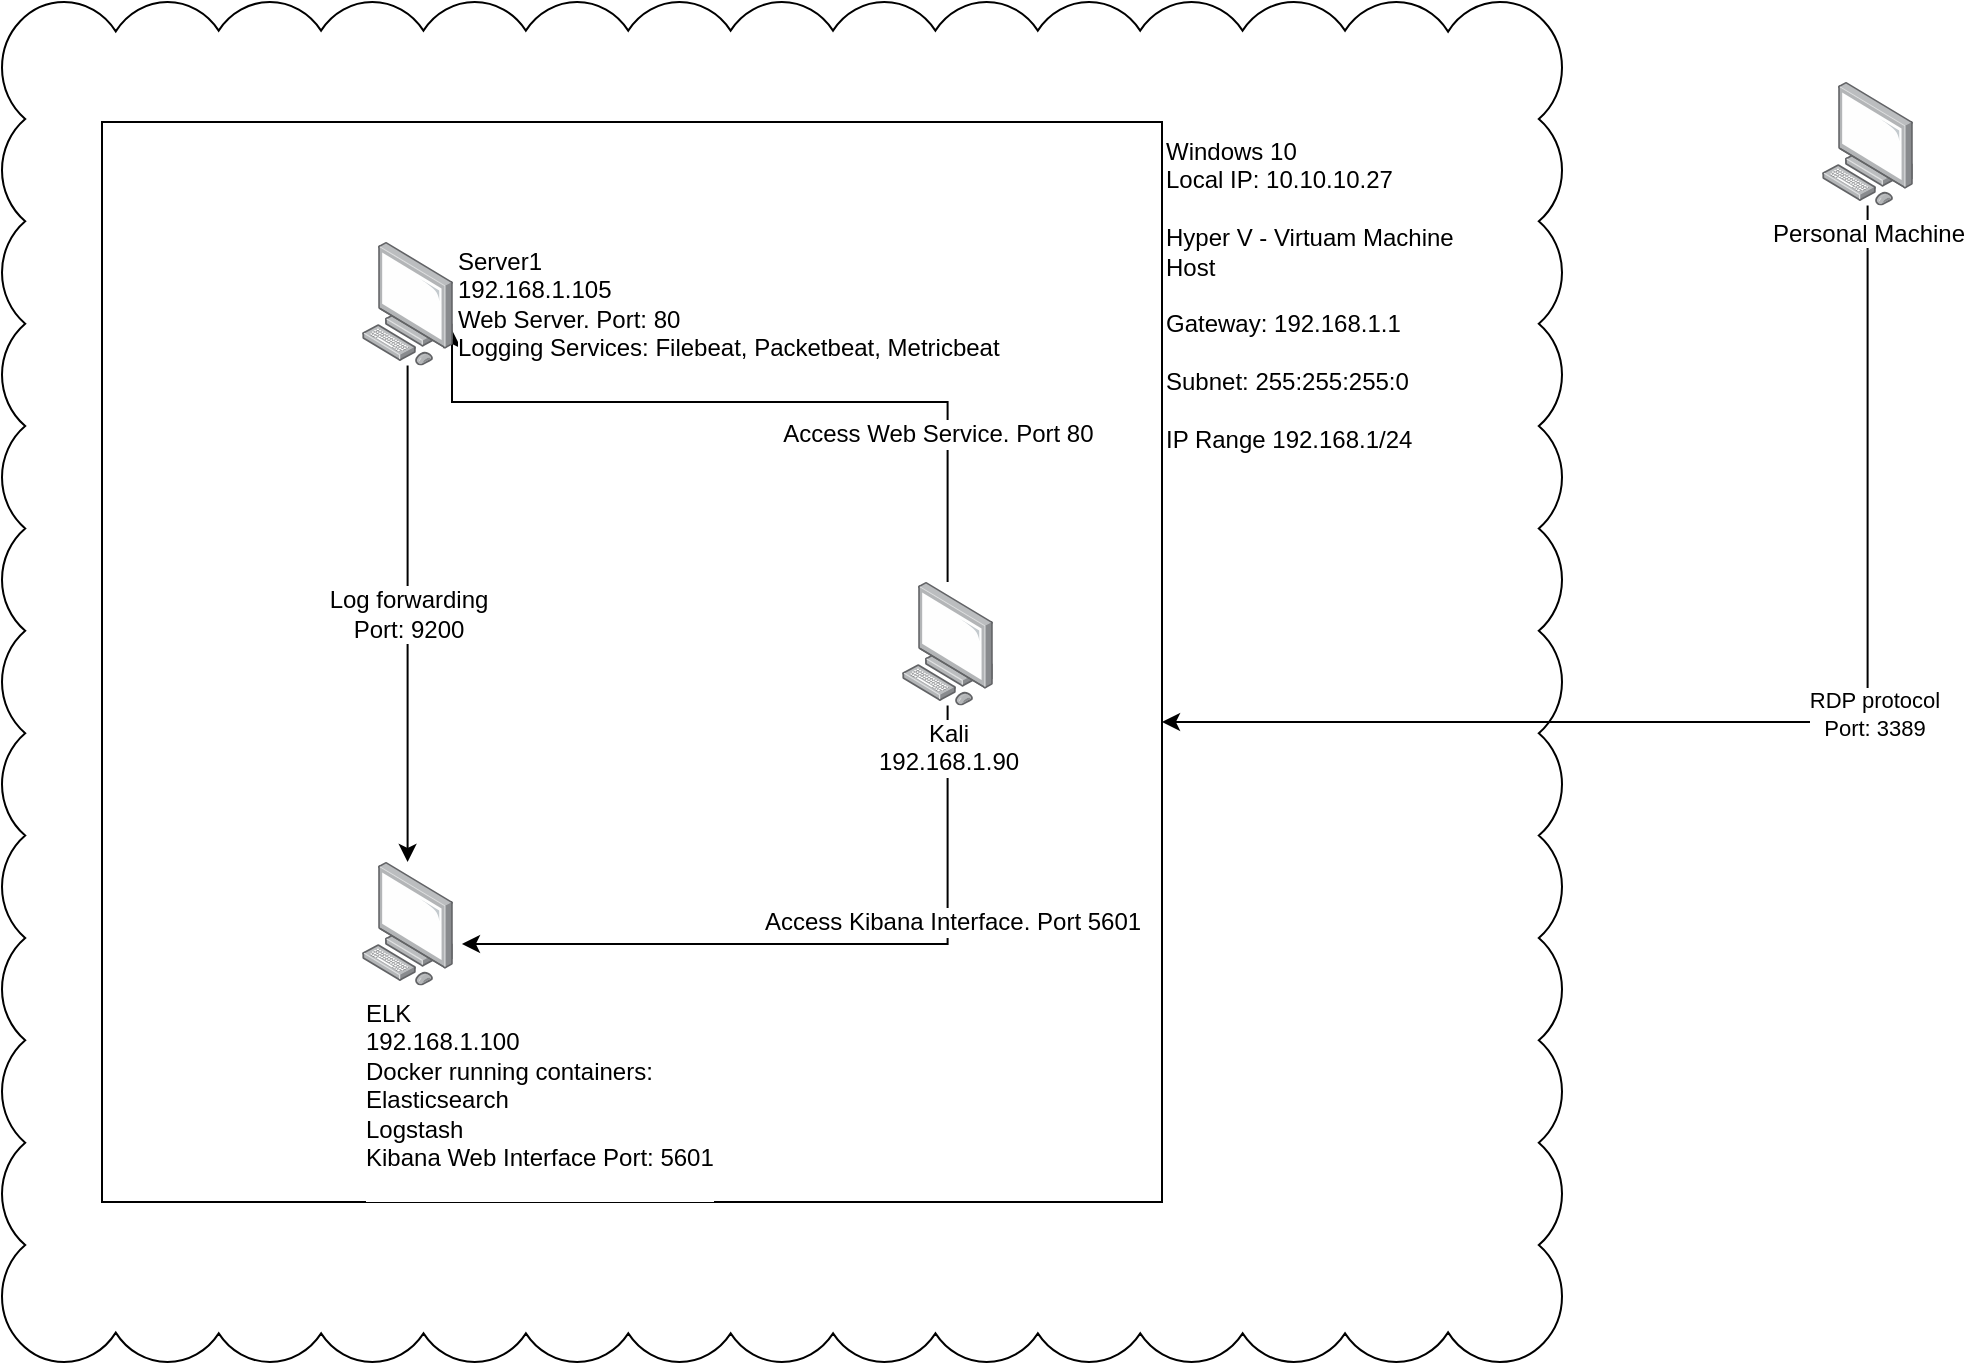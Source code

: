 <mxfile version="16.0.0" type="device"><diagram id="m-fTorzGZcytqP2fB4gH" name="Page-1"><mxGraphModel dx="1102" dy="1025" grid="1" gridSize="10" guides="1" tooltips="1" connect="1" arrows="1" fold="1" page="1" pageScale="1" pageWidth="1100" pageHeight="850" math="0" shadow="0"><root><mxCell id="0"/><mxCell id="1" parent="0"/><mxCell id="3eRAkyqIOdTl_HwoSMjP-3" value="" style="whiteSpace=wrap;html=1;shape=mxgraph.basic.cloud_rect" vertex="1" parent="1"><mxGeometry x="40" y="40" width="780" height="680" as="geometry"/></mxCell><mxCell id="3eRAkyqIOdTl_HwoSMjP-12" value="" style="rounded=0;whiteSpace=wrap;html=1;" vertex="1" parent="1"><mxGeometry x="90" y="100" width="530" height="540" as="geometry"/></mxCell><mxCell id="3eRAkyqIOdTl_HwoSMjP-19" style="edgeStyle=orthogonalEdgeStyle;rounded=0;orthogonalLoop=1;jettySize=auto;html=1;" edge="1" parent="1" source="3eRAkyqIOdTl_HwoSMjP-1" target="3eRAkyqIOdTl_HwoSMjP-12"><mxGeometry relative="1" as="geometry"><Array as="points"><mxPoint x="973" y="400"/></Array></mxGeometry></mxCell><mxCell id="3eRAkyqIOdTl_HwoSMjP-20" value="RDP protocol&lt;br&gt;Port: 3389" style="edgeLabel;html=1;align=center;verticalAlign=middle;resizable=0;points=[];" vertex="1" connectable="0" parent="3eRAkyqIOdTl_HwoSMjP-19"><mxGeometry x="-0.171" y="3" relative="1" as="geometry"><mxPoint as="offset"/></mxGeometry></mxCell><mxCell id="3eRAkyqIOdTl_HwoSMjP-1" value="Personal Machine" style="points=[];aspect=fixed;html=1;align=center;shadow=0;dashed=0;image;image=img/lib/allied_telesis/computer_and_terminals/Personal_Computer.svg;" vertex="1" parent="1"><mxGeometry x="950" y="80" width="45.6" height="61.8" as="geometry"/></mxCell><mxCell id="3eRAkyqIOdTl_HwoSMjP-25" style="edgeStyle=orthogonalEdgeStyle;rounded=0;orthogonalLoop=1;jettySize=auto;html=1;entryX=0.987;entryY=0.712;entryDx=0;entryDy=0;entryPerimeter=0;fontFamily=Helvetica;fontSize=12;" edge="1" parent="1" source="3eRAkyqIOdTl_HwoSMjP-15" target="3eRAkyqIOdTl_HwoSMjP-16"><mxGeometry relative="1" as="geometry"><Array as="points"><mxPoint x="513" y="240"/><mxPoint x="265" y="240"/></Array></mxGeometry></mxCell><mxCell id="3eRAkyqIOdTl_HwoSMjP-30" value="Access Web Service. Port 80&amp;nbsp;&amp;nbsp;" style="edgeLabel;html=1;align=center;verticalAlign=middle;resizable=0;points=[];fontSize=12;fontFamily=Helvetica;" vertex="1" connectable="0" parent="3eRAkyqIOdTl_HwoSMjP-25"><mxGeometry x="-0.604" y="2" relative="1" as="geometry"><mxPoint as="offset"/></mxGeometry></mxCell><mxCell id="3eRAkyqIOdTl_HwoSMjP-27" style="edgeStyle=orthogonalEdgeStyle;rounded=0;orthogonalLoop=1;jettySize=auto;html=1;entryX=1.096;entryY=0.663;entryDx=0;entryDy=0;entryPerimeter=0;fontFamily=Helvetica;fontSize=12;" edge="1" parent="1" source="3eRAkyqIOdTl_HwoSMjP-15" target="3eRAkyqIOdTl_HwoSMjP-17"><mxGeometry relative="1" as="geometry"><Array as="points"><mxPoint x="513" y="511"/></Array></mxGeometry></mxCell><mxCell id="3eRAkyqIOdTl_HwoSMjP-29" value="Access Kibana Interface. Port 5601" style="edgeLabel;html=1;align=center;verticalAlign=middle;resizable=0;points=[];fontSize=12;fontFamily=Helvetica;" vertex="1" connectable="0" parent="3eRAkyqIOdTl_HwoSMjP-27"><mxGeometry x="-0.402" y="2" relative="1" as="geometry"><mxPoint as="offset"/></mxGeometry></mxCell><mxCell id="3eRAkyqIOdTl_HwoSMjP-15" value="Kali&lt;br&gt;192.168.1.90" style="points=[];aspect=fixed;html=1;align=center;shadow=0;dashed=0;image;image=img/lib/allied_telesis/computer_and_terminals/Personal_Computer.svg;" vertex="1" parent="1"><mxGeometry x="490" y="330" width="45.6" height="61.8" as="geometry"/></mxCell><mxCell id="3eRAkyqIOdTl_HwoSMjP-16" value="Server1&lt;br&gt;192.168.1.105&lt;br&gt;Web Server. Port: 80&lt;br&gt;Logging Services: Filebeat, Packetbeat, Metricbeat" style="points=[];aspect=fixed;html=1;align=left;shadow=0;dashed=0;image;image=img/lib/allied_telesis/computer_and_terminals/Personal_Computer.svg;labelPosition=right;verticalLabelPosition=middle;verticalAlign=middle;" vertex="1" parent="1"><mxGeometry x="220" y="160" width="45.6" height="61.8" as="geometry"/></mxCell><mxCell id="3eRAkyqIOdTl_HwoSMjP-17" value="ELK&lt;br&gt;192.168.1.100&lt;br&gt;Docker&amp;nbsp;&lt;span id=&quot;docs-internal-guid-fc42f5c4-7fff-f0f3-7b66-50b0a2d6fde8&quot;&gt;&lt;span style=&quot;background-color: transparent ; vertical-align: baseline&quot;&gt;&lt;font style=&quot;font-size: 12px&quot;&gt;running containers:&lt;br&gt;&lt;div&gt;&lt;span style=&quot;background-color: transparent&quot;&gt;Elasticsearch&lt;/span&gt;&lt;/div&gt;&lt;div&gt;&lt;span style=&quot;background-color: transparent&quot;&gt;Logstash&lt;/span&gt;&lt;/div&gt;&lt;div&gt;&lt;span style=&quot;background-color: transparent&quot;&gt;Kibana Web Interface Port: 5601&lt;/span&gt;&lt;/div&gt;&lt;div&gt;&lt;br&gt;&lt;/div&gt;&lt;/font&gt;&lt;/span&gt;&lt;/span&gt;" style="points=[];aspect=fixed;html=1;align=left;shadow=0;dashed=0;image;image=img/lib/allied_telesis/computer_and_terminals/Personal_Computer.svg;" vertex="1" parent="1"><mxGeometry x="220" y="470" width="45.6" height="61.8" as="geometry"/></mxCell><mxCell id="3eRAkyqIOdTl_HwoSMjP-18" value="Windows 10&lt;br&gt;Local IP: 10.10.10.27&lt;br&gt;&lt;br&gt;Hyper V - Virtuam Machine Host&lt;br&gt;&lt;br&gt;Gateway: 192.168.1.1&lt;br&gt;&lt;br&gt;Subnet: 255:255:255:0&lt;br&gt;&lt;br&gt;IP Range 192.168.1/24" style="text;html=1;strokeColor=none;fillColor=none;align=left;verticalAlign=top;whiteSpace=wrap;rounded=0;" vertex="1" parent="1"><mxGeometry x="620" y="101" width="150" height="199" as="geometry"/></mxCell><mxCell id="3eRAkyqIOdTl_HwoSMjP-23" value="" style="endArrow=classic;html=1;rounded=0;fontFamily=Helvetica;fontSize=12;" edge="1" parent="1" source="3eRAkyqIOdTl_HwoSMjP-16" target="3eRAkyqIOdTl_HwoSMjP-17"><mxGeometry relative="1" as="geometry"><mxPoint x="480" y="490" as="sourcePoint"/><mxPoint x="580" y="490" as="targetPoint"/><Array as="points"/></mxGeometry></mxCell><mxCell id="3eRAkyqIOdTl_HwoSMjP-24" value="Log forwarding&lt;br&gt;Port: 9200" style="edgeLabel;resizable=0;html=1;align=center;verticalAlign=middle;fontFamily=Helvetica;fontSize=12;" connectable="0" vertex="1" parent="3eRAkyqIOdTl_HwoSMjP-23"><mxGeometry relative="1" as="geometry"/></mxCell></root></mxGraphModel></diagram></mxfile>